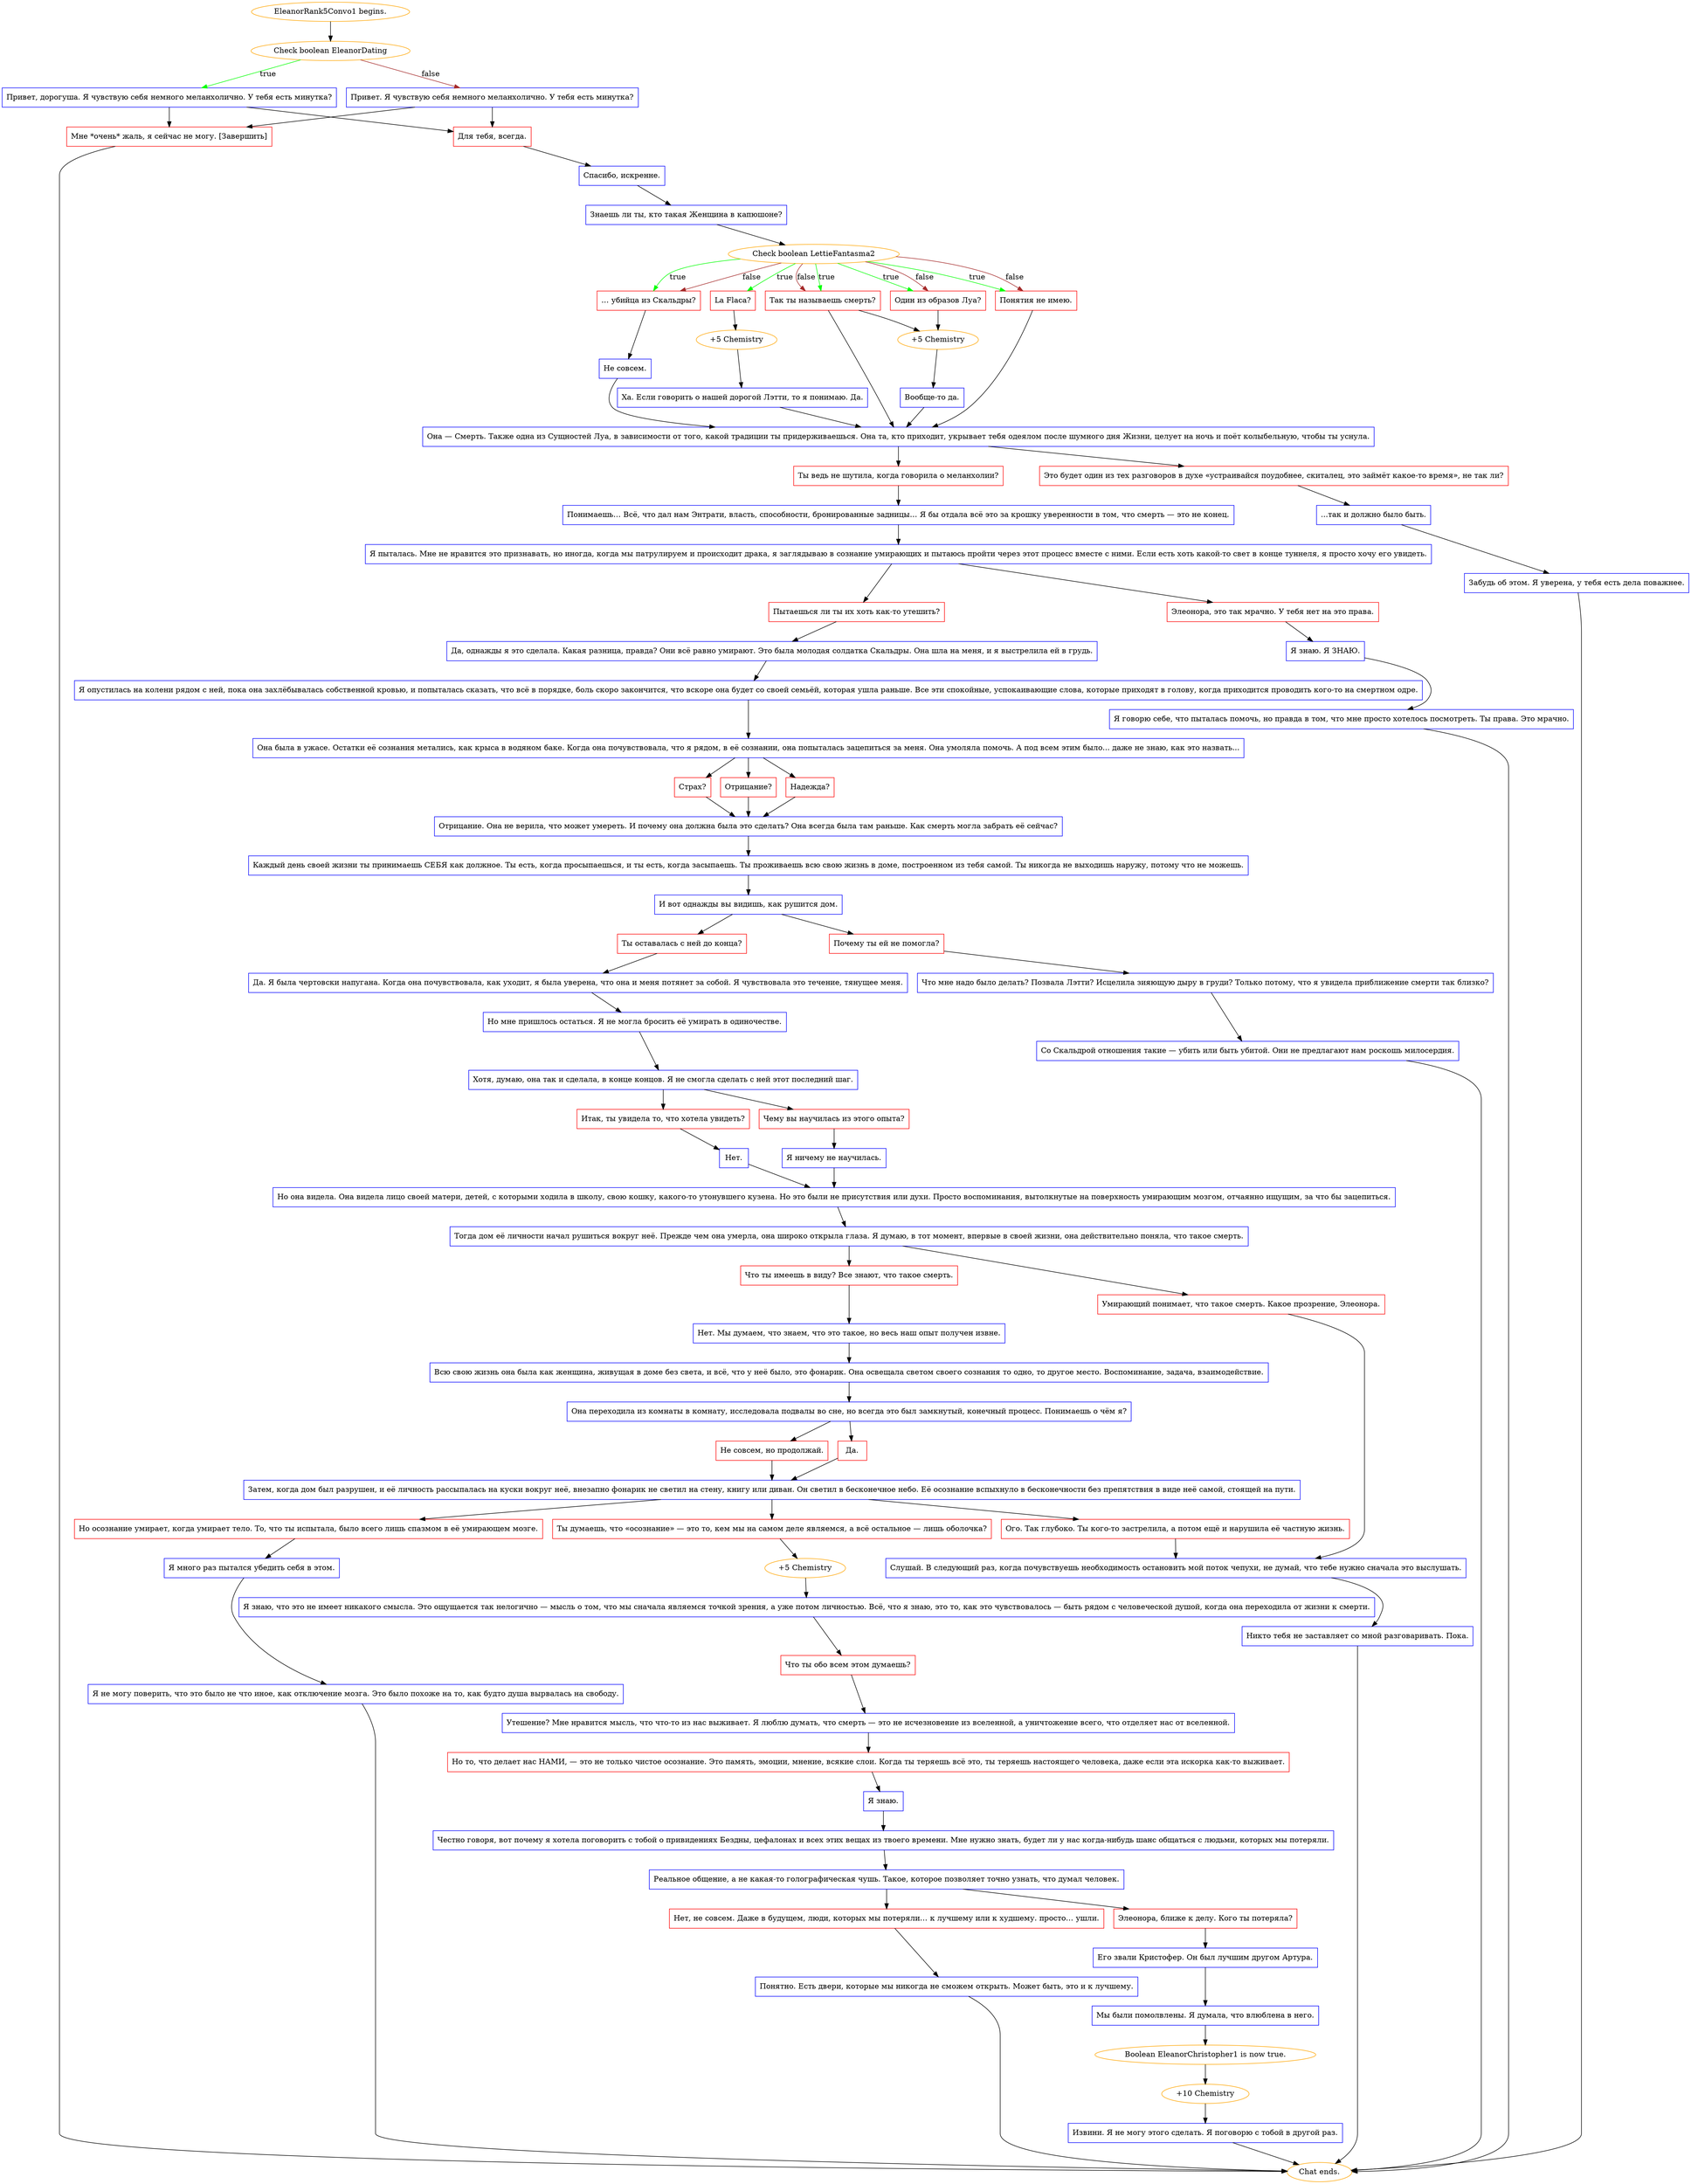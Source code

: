 digraph {
	"EleanorRank5Convo1 begins." [color=orange];
		"EleanorRank5Convo1 begins." -> j3246599705;
	j3246599705 [label="Check boolean EleanorDating",color=orange];
		j3246599705 -> j4209628849 [label=true,color=green];
		j3246599705 -> j78608566 [label=false,color=brown];
	j4209628849 [label="Привет, дорогуша. Я чувствую себя немного меланхолично. У тебя есть минутка?",shape=box,color=blue];
		j4209628849 -> j36168473;
		j4209628849 -> j149347659;
	j78608566 [label="Привет. Я чувствую себя немного меланхолично. У тебя есть минутка?",shape=box,color=blue];
		j78608566 -> j36168473;
		j78608566 -> j149347659;
	j36168473 [label="Для тебя, всегда.",shape=box,color=red];
		j36168473 -> j3864302928;
	j149347659 [label="Мне *очень* жаль, я сейчас не могу. [Завершить]",shape=box,color=red];
		j149347659 -> "Chat ends.";
	j3864302928 [label="Спасибо, искренне.",shape=box,color=blue];
		j3864302928 -> j1927805574;
	"Chat ends." [color=orange];
	j1927805574 [label="Знаешь ли ты, кто такая Женщина в капюшоне?",shape=box,color=blue];
		j1927805574 -> j3515344630;
	j3515344630 [label="Check boolean LettieFantasma2",color=orange];
		j3515344630 -> j1481994270 [label=true,color=green];
		j3515344630 -> j2931987483 [label=true,color=green];
		j3515344630 -> j2714674705 [label=true,color=green];
		j3515344630 -> j1453624291 [label=true,color=green];
		j3515344630 -> j2758589583 [label=true,color=green];
		j3515344630 -> j2931987483 [label=false,color=brown];
		j3515344630 -> j2714674705 [label=false,color=brown];
		j3515344630 -> j1453624291 [label=false,color=brown];
		j3515344630 -> j2758589583 [label=false,color=brown];
	j1481994270 [label="La Flaca?",shape=box,color=red];
		j1481994270 -> j3121978499;
	j2931987483 [label="… убийца из Скальдры?",shape=box,color=red];
		j2931987483 -> j533254150;
	j2714674705 [label="Один из образов Луа?",shape=box,color=red];
		j2714674705 -> j2065201668;
	j1453624291 [label="Так ты называешь смерть?",shape=box,color=red];
		j1453624291 -> j2065201668;
		j1453624291 -> j940773494;
	j2758589583 [label="Понятия не имею.",shape=box,color=red];
		j2758589583 -> j940773494;
	j3121978499 [label="+5 Chemistry",color=orange];
		j3121978499 -> j1874725593;
	j533254150 [label="Не совсем.",shape=box,color=blue];
		j533254150 -> j940773494;
	j2065201668 [label="+5 Chemistry",color=orange];
		j2065201668 -> j3164896725;
	j940773494 [label="Она — Смерть. Также одна из Сущностей Луа, в зависимости от того, какой традиции ты придерживаешься. Она та, кто приходит, укрывает тебя одеялом после шумного дня Жизни, целует на ночь и поёт колыбельную, чтобы ты уснула.",shape=box,color=blue];
		j940773494 -> j2820855023;
		j940773494 -> j991700395;
	j1874725593 [label="Ха. Если говорить о нашей дорогой Лэтти, то я понимаю. Да.",shape=box,color=blue];
		j1874725593 -> j940773494;
	j3164896725 [label="Вообще-то да.",shape=box,color=blue];
		j3164896725 -> j940773494;
	j2820855023 [label="Ты ведь не шутила, когда говорила о меланхолии?",shape=box,color=red];
		j2820855023 -> j2516474454;
	j991700395 [label="Это будет один из тех разговоров в духе «устраивайся поудобнее, скиталец, это займёт какое-то время», не так ли?",shape=box,color=red];
		j991700395 -> j1953830540;
	j2516474454 [label="Понимаешь… Всё, что дал нам Энтрати, власть, способности, бронированные задницы… Я бы отдала всё это за крошку уверенности в том, что смерть — это не конец.",shape=box,color=blue];
		j2516474454 -> j1315085859;
	j1953830540 [label="...так и должно было быть.",shape=box,color=blue];
		j1953830540 -> j1657673737;
	j1315085859 [label="Я пыталась. Мне не нравится это признавать, но иногда, когда мы патрулируем и происходит драка, я заглядываю в сознание умирающих и пытаюсь пройти через этот процесс вместе с ними. Если есть хоть какой-то свет в конце туннеля, я просто хочу его увидеть.",shape=box,color=blue];
		j1315085859 -> j502150410;
		j1315085859 -> j2626055505;
	j1657673737 [label="Забудь об этом. Я уверена, у тебя есть дела поважнее.",shape=box,color=blue];
		j1657673737 -> "Chat ends.";
	j502150410 [label="Элеонора, это так мрачно. У тебя нет на это права.",shape=box,color=red];
		j502150410 -> j2755550915;
	j2626055505 [label="Пытаешься ли ты их хоть как-то утешить?",shape=box,color=red];
		j2626055505 -> j1646179267;
	j2755550915 [label="Я знаю. Я ЗНАЮ.",shape=box,color=blue];
		j2755550915 -> j4044806957;
	j1646179267 [label="Да, однажды я это сделала. Какая разница, правда? Они всё равно умирают. Это была молодая солдатка Скальдры. Она шла на меня, и я выстрелила ей в грудь.",shape=box,color=blue];
		j1646179267 -> j291594494;
	j4044806957 [label="Я говорю себе, что пыталась помочь, но правда в том, что мне просто хотелось посмотреть. Ты права. Это мрачно.",shape=box,color=blue];
		j4044806957 -> "Chat ends.";
	j291594494 [label="Я опустилась на колени рядом с ней, пока она захлёбывалась собственной кровью, и попыталась сказать, что всё в порядке, боль скоро закончится, что вскоре она будет со своей семьёй, которая ушла раньше. Все эти спокойные, успокаивающие слова, которые приходят в голову, когда приходится проводить кого-то на смертном одре.",shape=box,color=blue];
		j291594494 -> j2242997541;
	j2242997541 [label="Она была в ужасе. Остатки её сознания метались, как крыса в водяном баке. Когда она почувствовала, что я рядом, в её сознании, она попыталась зацепиться за меня. Она умоляла помочь. А под всем этим было... даже не знаю, как это назвать...",shape=box,color=blue];
		j2242997541 -> j4083248721;
		j2242997541 -> j2532487116;
		j2242997541 -> j1092358232;
	j4083248721 [label="Надежда?",shape=box,color=red];
		j4083248721 -> j1773668524;
	j2532487116 [label="Страх?",shape=box,color=red];
		j2532487116 -> j1773668524;
	j1092358232 [label="Отрицание?",shape=box,color=red];
		j1092358232 -> j1773668524;
	j1773668524 [label="Отрицание. Она не верила, что может умереть. И почему она должна была это сделать? Она всегда была там раньше. Как смерть могла забрать её сейчас?",shape=box,color=blue];
		j1773668524 -> j519210816;
	j519210816 [label="Каждый день своей жизни ты принимаешь СЕБЯ как должное. Ты есть, когда просыпаешься, и ты есть, когда засыпаешь. Ты проживаешь всю свою жизнь в доме, построенном из тебя самой. Ты никогда не выходишь наружу, потому что не можешь.",shape=box,color=blue];
		j519210816 -> j1881319347;
	j1881319347 [label="И вот однажды вы видишь, как рушится дом.",shape=box,color=blue];
		j1881319347 -> j2628954003;
		j1881319347 -> j3675342738;
	j2628954003 [label="Почему ты ей не помогла?",shape=box,color=red];
		j2628954003 -> j2188645637;
	j3675342738 [label="Ты оставалась с ней до конца?",shape=box,color=red];
		j3675342738 -> j2848304177;
	j2188645637 [label="Что мне надо было делать? Позвала Лэтти? Исцелила зияющую дыру в груди? Только потому, что я увидела приближение смерти так близко?",shape=box,color=blue];
		j2188645637 -> j2019653619;
	j2848304177 [label="Да. Я была чертовски напугана. Когда она почувствовала, как уходит, я была уверена, что она и меня потянет за собой. Я чувствовала это течение, тянущее меня.",shape=box,color=blue];
		j2848304177 -> j880016562;
	j2019653619 [label="Со Скальдрой отношения такие — убить или быть убитой. Они не предлагают нам роскошь милосердия.",shape=box,color=blue];
		j2019653619 -> "Chat ends.";
	j880016562 [label="Но мне пришлось остаться. Я не могла бросить её умирать в одиночестве.",shape=box,color=blue];
		j880016562 -> j3675020170;
	j3675020170 [label="Хотя, думаю, она так и сделала, в конце концов. Я не смогла сделать с ней этот последний шаг.",shape=box,color=blue];
		j3675020170 -> j647271701;
		j3675020170 -> j3909602301;
	j647271701 [label="Чему вы научилась из этого опыта?",shape=box,color=red];
		j647271701 -> j3428811810;
	j3909602301 [label="Итак, ты увидела то, что хотела увидеть?",shape=box,color=red];
		j3909602301 -> j3423319820;
	j3428811810 [label="Я ничему не научилась.",shape=box,color=blue];
		j3428811810 -> j4169143322;
	j3423319820 [label="Нет.",shape=box,color=blue];
		j3423319820 -> j4169143322;
	j4169143322 [label="Но она видела. Она видела лицо своей матери, детей, с которыми ходила в школу, свою кошку, какого-то утонувшего кузена. Но это были не присутствия или духи. Просто воспоминания, вытолкнутые на поверхность умирающим мозгом, отчаянно ищущим, за что бы зацепиться.",shape=box,color=blue];
		j4169143322 -> j971737918;
	j971737918 [label="Тогда дом её личности начал рушиться вокруг неё. Прежде чем она умерла, она широко открыла глаза. Я думаю, в тот момент, впервые в своей жизни, она действительно поняла, что такое смерть.",shape=box,color=blue];
		j971737918 -> j1231542694;
		j971737918 -> j3667457182;
	j1231542694 [label="Умирающий понимает, что такое смерть. Какое прозрение, Элеонора.",shape=box,color=red];
		j1231542694 -> j3115906307;
	j3667457182 [label="Что ты имеешь в виду? Все знают, что такое смерть.",shape=box,color=red];
		j3667457182 -> j3913397894;
	j3115906307 [label="Слушай. В следующий раз, когда почувствуешь необходимость остановить мой поток чепухи, не думай, что тебе нужно сначала это выслушать.",shape=box,color=blue];
		j3115906307 -> j3046490692;
	j3913397894 [label="Нет. Мы думаем, что знаем, что это такое, но весь наш опыт получен извне.",shape=box,color=blue];
		j3913397894 -> j2273263857;
	j3046490692 [label="Никто тебя не заставляет со мной разговаривать. Пока.",shape=box,color=blue];
		j3046490692 -> "Chat ends.";
	j2273263857 [label="Всю свою жизнь она была как женщина, живущая в доме без света, и всё, что у неё было, это фонарик. Она освещала светом своего сознания то одно, то другое место. Воспоминание, задача, взаимодействие.",shape=box,color=blue];
		j2273263857 -> j1868604999;
	j1868604999 [label="Она переходила из комнаты в комнату, исследовала подвалы во сне, но всегда это был замкнутый, конечный процесс. Понимаешь о чём я?",shape=box,color=blue];
		j1868604999 -> j528701613;
		j1868604999 -> j1529317980;
	j528701613 [label="Не совсем, но продолжай.",shape=box,color=red];
		j528701613 -> j2231549625;
	j1529317980 [label="Да.",shape=box,color=red];
		j1529317980 -> j2231549625;
	j2231549625 [label="Затем, когда дом был разрушен, и её личность рассыпалась на куски вокруг неё, внезапно фонарик не светил на стену, книгу или диван. Он светил в бесконечное небо. Её осознание вспыхнуло в бесконечности без препятствия в виде неё самой, стоящей на пути.",shape=box,color=blue];
		j2231549625 -> j3792299704;
		j2231549625 -> j2911325427;
		j2231549625 -> j1801656254;
	j3792299704 [label="Но осознание умирает, когда умирает тело. То, что ты испытала, было всего лишь спазмом в её умирающем мозге.",shape=box,color=red];
		j3792299704 -> j2703592718;
	j2911325427 [label="Ты думаешь, что «осознание» — это то, кем мы на самом деле являемся, а всё остальное — лишь оболочка?",shape=box,color=red];
		j2911325427 -> j335068229;
	j1801656254 [label="Ого. Так глубоко. Ты кого-то застрелила, а потом ещё и нарушила её частную жизнь.",shape=box,color=red];
		j1801656254 -> j3115906307;
	j2703592718 [label="Я много раз пытался убедить себя в этом.",shape=box,color=blue];
		j2703592718 -> j3261846569;
	j335068229 [label="+5 Chemistry",color=orange];
		j335068229 -> j3253638425;
	j3261846569 [label="Я не могу поверить, что это было не что иное, как отключение мозга. Это было похоже на то, как будто душа вырвалась на свободу.",shape=box,color=blue];
		j3261846569 -> "Chat ends.";
	j3253638425 [label="Я знаю, что это не имеет никакого смысла. Это ощущается так нелогично — мысль о том, что мы сначала являемся точкой зрения, а уже потом личностью. Всё, что я знаю, это то, как это чувствовалось — быть рядом с человеческой душой, когда она переходила от жизни к смерти.",shape=box,color=blue];
		j3253638425 -> j3701394996;
	j3701394996 [label="Что ты обо всем этом думаешь?",shape=box,color=red];
		j3701394996 -> j3642440840;
	j3642440840 [label="Утешение? Мне нравится мысль, что что-то из нас выживает. Я люблю думать, что смерть — это не исчезновение из вселенной, а уничтожение всего, что отделяет нас от вселенной.",shape=box,color=blue];
		j3642440840 -> j1537953177;
	j1537953177 [label="Но то, что делает нас НАМИ, — это не только чистое осознание. Это память, эмоции, мнение, всякие слои. Когда ты теряешь всё это, ты теряешь настоящего человека, даже если эта искорка как-то выживает.",shape=box,color=red];
		j1537953177 -> j1144425451;
	j1144425451 [label="Я знаю.",shape=box,color=blue];
		j1144425451 -> j2282121501;
	j2282121501 [label="Честно говоря, вот почему я хотела поговорить с тобой о привидениях Бездны, цефалонах и всех этих вещах из твоего времени. Мне нужно знать, будет ли у нас когда-нибудь шанс общаться с людьми, которых мы потеряли.",shape=box,color=blue];
		j2282121501 -> j95422415;
	j95422415 [label="Реальное общение, а не какая-то голографическая чушь. Такое, которое позволяет точно узнать, что думал человек.",shape=box,color=blue];
		j95422415 -> j2715819818;
		j95422415 -> j2036129729;
	j2715819818 [label="Нет, не совсем. Даже в будущем, люди, которых мы потеряли… к лучшему или к худшему. просто… ушли.",shape=box,color=red];
		j2715819818 -> j2964978661;
	j2036129729 [label="Элеонора, ближе к делу. Кого ты потеряла?",shape=box,color=red];
		j2036129729 -> j2304749334;
	j2964978661 [label="Понятно. Есть двери, которые мы никогда не сможем открыть. Может быть, это и к лучшему.",shape=box,color=blue];
		j2964978661 -> "Chat ends.";
	j2304749334 [label="Его звали Кристофер. Он был лучшим другом Артура.",shape=box,color=blue];
		j2304749334 -> j3442119194;
	j3442119194 [label="Мы были помолвлены. Я думала, что влюблена в него.",shape=box,color=blue];
		j3442119194 -> j2411877427;
	j2411877427 [label="Boolean EleanorChristopher1 is now true.",color=orange];
		j2411877427 -> j1076629928;
	j1076629928 [label="+10 Chemistry",color=orange];
		j1076629928 -> j2515767757;
	j2515767757 [label="Извини. Я не могу этого сделать. Я поговорю с тобой в другой раз.",shape=box,color=blue];
		j2515767757 -> "Chat ends.";
}